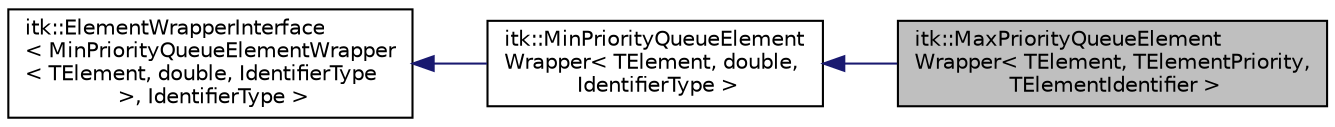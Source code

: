 digraph "itk::MaxPriorityQueueElementWrapper&lt; TElement, TElementPriority, TElementIdentifier &gt;"
{
 // LATEX_PDF_SIZE
  edge [fontname="Helvetica",fontsize="10",labelfontname="Helvetica",labelfontsize="10"];
  node [fontname="Helvetica",fontsize="10",shape=record];
  rankdir="LR";
  Node1 [label="itk::MaxPriorityQueueElement\lWrapper\< TElement, TElementPriority,\l TElementIdentifier \>",height=0.2,width=0.4,color="black", fillcolor="grey75", style="filled", fontcolor="black",tooltip=" "];
  Node2 -> Node1 [dir="back",color="midnightblue",fontsize="10",style="solid",fontname="Helvetica"];
  Node2 [label="itk::MinPriorityQueueElement\lWrapper\< TElement, double,\l IdentifierType \>",height=0.2,width=0.4,color="black", fillcolor="white", style="filled",URL="$classitk_1_1MinPriorityQueueElementWrapper.html",tooltip=" "];
  Node3 -> Node2 [dir="back",color="midnightblue",fontsize="10",style="solid",fontname="Helvetica"];
  Node3 [label="itk::ElementWrapperInterface\l\< MinPriorityQueueElementWrapper\l\< TElement, double, IdentifierType\l \>, IdentifierType \>",height=0.2,width=0.4,color="black", fillcolor="white", style="filled",URL="$classitk_1_1ElementWrapperInterface.html",tooltip=" "];
}
